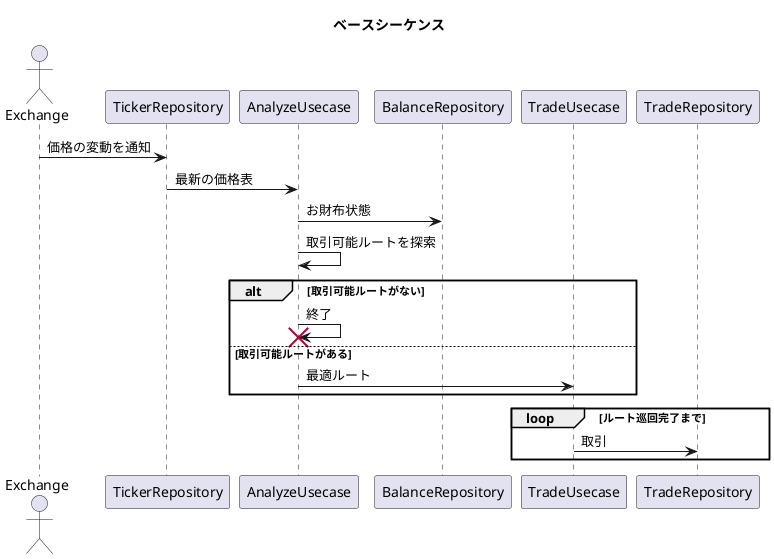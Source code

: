 @startuml
title ベースシーケンス
actor Exchange
Exchange -> TickerRepository : 価格の変動を通知
TickerRepository -> AnalyzeUsecase : 最新の価格表
AnalyzeUsecase -> BalanceRepository : お財布状態
AnalyzeUsecase -> AnalyzeUsecase : 取引可能ルートを探索
alt 取引可能ルートがない
    AnalyzeUsecase -> AnalyzeUsecase : 終了
    destroy AnalyzeUsecase
else 取引可能ルートがある
    AnalyzeUsecase -> TradeUsecase : 最適ルート
end
loop ルート巡回完了まで
    TradeUsecase -> TradeRepository : 取引
end
@enduml